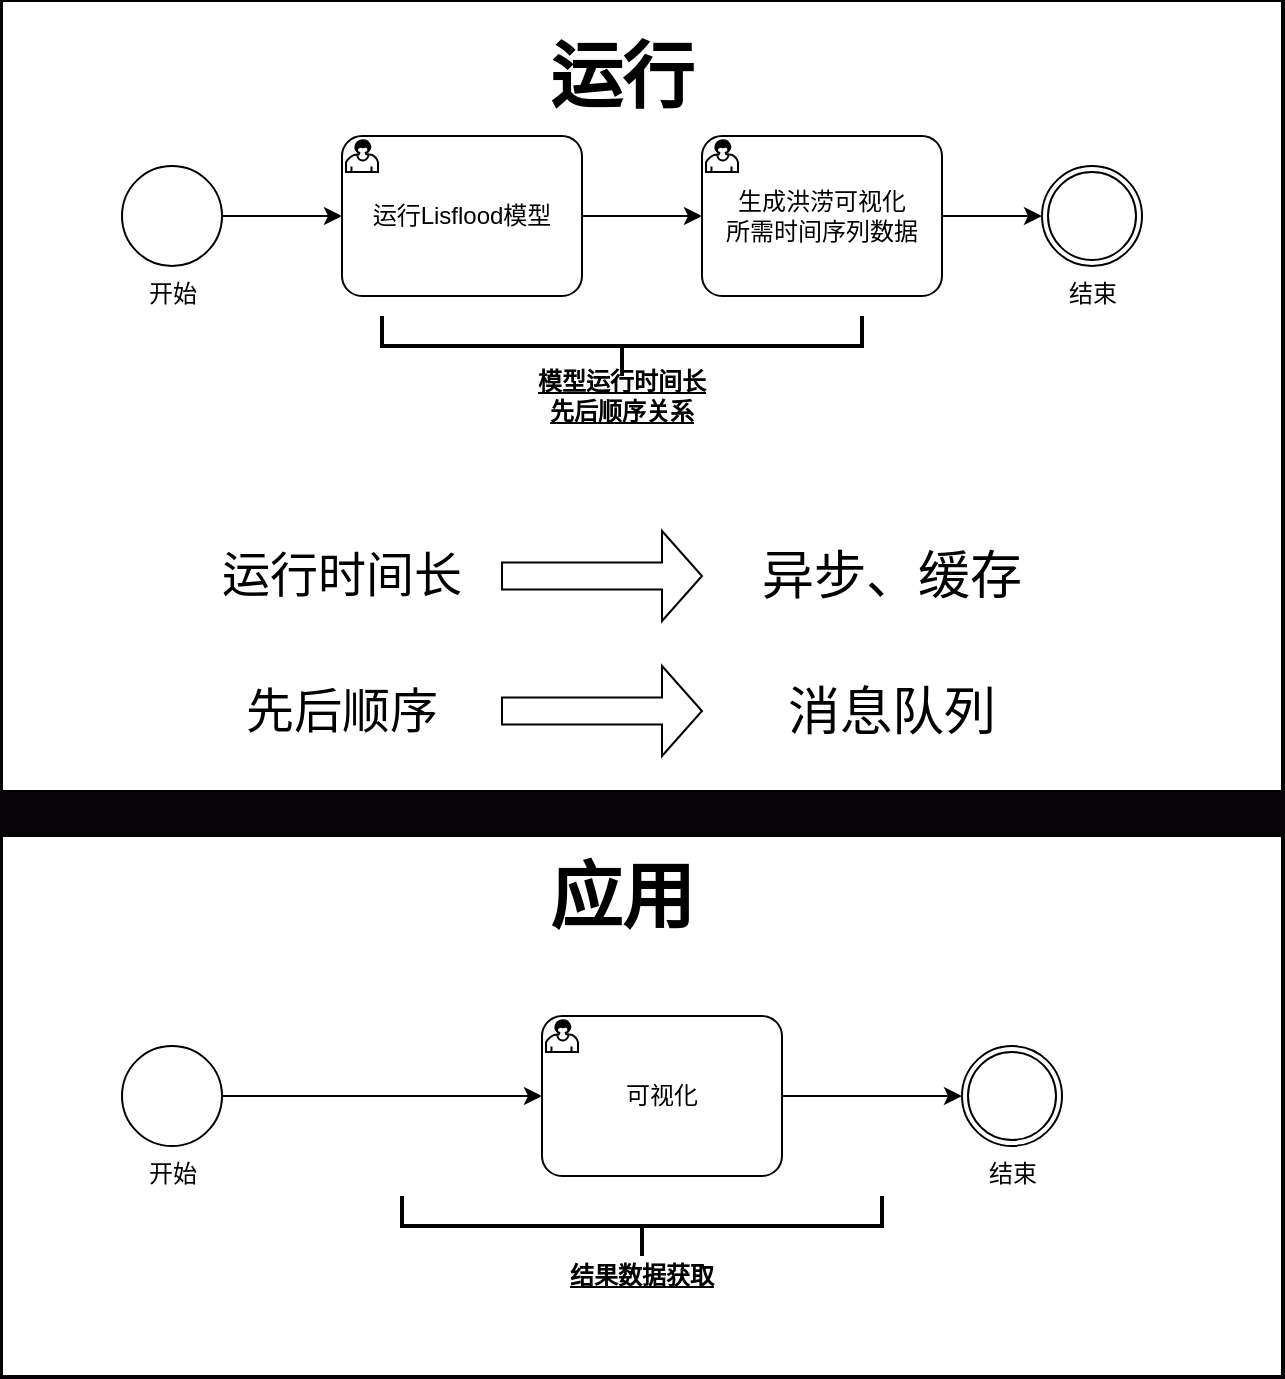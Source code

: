 <mxfile version="24.0.0" type="github">
  <diagram name="第 1 页" id="OzjiZXIuu_ywZxEzUD-4">
    <mxGraphModel dx="1677" dy="983" grid="1" gridSize="10" guides="1" tooltips="1" connect="1" arrows="1" fold="1" page="1" pageScale="1" pageWidth="827" pageHeight="1169" background="#050305" math="0" shadow="0">
      <root>
        <mxCell id="0" />
        <mxCell id="1" parent="0" />
        <mxCell id="WzrB27unxxDF3hPiiffK-23" value="" style="rounded=0;whiteSpace=wrap;html=1;labelBackgroundColor=#000000;" vertex="1" parent="1">
          <mxGeometry x="110" y="172.5" width="640" height="395" as="geometry" />
        </mxCell>
        <mxCell id="WzrB27unxxDF3hPiiffK-10" style="edgeStyle=orthogonalEdgeStyle;rounded=0;orthogonalLoop=1;jettySize=auto;html=1;labelBackgroundColor=none;fontColor=default;" edge="1" parent="1" source="WzrB27unxxDF3hPiiffK-3" target="WzrB27unxxDF3hPiiffK-4">
          <mxGeometry relative="1" as="geometry" />
        </mxCell>
        <mxCell id="WzrB27unxxDF3hPiiffK-3" value="运行Lisflood模型" style="points=[[0.25,0,0],[0.5,0,0],[0.75,0,0],[1,0.25,0],[1,0.5,0],[1,0.75,0],[0.75,1,0],[0.5,1,0],[0.25,1,0],[0,0.75,0],[0,0.5,0],[0,0.25,0]];shape=mxgraph.bpmn.task;whiteSpace=wrap;rectStyle=rounded;size=10;html=1;container=1;expand=0;collapsible=0;taskMarker=user;labelBackgroundColor=none;" vertex="1" parent="1">
          <mxGeometry x="280" y="240" width="120" height="80" as="geometry" />
        </mxCell>
        <mxCell id="WzrB27unxxDF3hPiiffK-11" style="edgeStyle=orthogonalEdgeStyle;rounded=0;orthogonalLoop=1;jettySize=auto;html=1;labelBackgroundColor=none;fontColor=default;" edge="1" parent="1" source="WzrB27unxxDF3hPiiffK-4" target="WzrB27unxxDF3hPiiffK-6">
          <mxGeometry relative="1" as="geometry" />
        </mxCell>
        <mxCell id="WzrB27unxxDF3hPiiffK-4" value="生成洪涝可视化&lt;div&gt;所需时间序列数据&lt;/div&gt;" style="points=[[0.25,0,0],[0.5,0,0],[0.75,0,0],[1,0.25,0],[1,0.5,0],[1,0.75,0],[0.75,1,0],[0.5,1,0],[0.25,1,0],[0,0.75,0],[0,0.5,0],[0,0.25,0]];shape=mxgraph.bpmn.task;whiteSpace=wrap;rectStyle=rounded;size=10;html=1;container=1;expand=0;collapsible=0;taskMarker=user;labelBackgroundColor=none;" vertex="1" parent="1">
          <mxGeometry x="460" y="240" width="120" height="80" as="geometry" />
        </mxCell>
        <mxCell id="WzrB27unxxDF3hPiiffK-7" style="edgeStyle=orthogonalEdgeStyle;rounded=0;orthogonalLoop=1;jettySize=auto;html=1;labelBackgroundColor=none;fontColor=default;" edge="1" parent="1" source="WzrB27unxxDF3hPiiffK-5" target="WzrB27unxxDF3hPiiffK-3">
          <mxGeometry relative="1" as="geometry" />
        </mxCell>
        <mxCell id="WzrB27unxxDF3hPiiffK-5" value="开始" style="points=[[0.145,0.145,0],[0.5,0,0],[0.855,0.145,0],[1,0.5,0],[0.855,0.855,0],[0.5,1,0],[0.145,0.855,0],[0,0.5,0]];shape=mxgraph.bpmn.event;html=1;verticalLabelPosition=bottom;labelBackgroundColor=none;verticalAlign=top;align=center;perimeter=ellipsePerimeter;outlineConnect=0;aspect=fixed;outline=standard;symbol=general;" vertex="1" parent="1">
          <mxGeometry x="170" y="255" width="50" height="50" as="geometry" />
        </mxCell>
        <mxCell id="WzrB27unxxDF3hPiiffK-6" value="结束" style="points=[[0.145,0.145,0],[0.5,0,0],[0.855,0.145,0],[1,0.5,0],[0.855,0.855,0],[0.5,1,0],[0.145,0.855,0],[0,0.5,0]];shape=mxgraph.bpmn.event;html=1;verticalLabelPosition=bottom;labelBackgroundColor=none;verticalAlign=top;align=center;perimeter=ellipsePerimeter;outlineConnect=0;aspect=fixed;outline=throwing;symbol=general;" vertex="1" parent="1">
          <mxGeometry x="630" y="255" width="50" height="50" as="geometry" />
        </mxCell>
        <mxCell id="WzrB27unxxDF3hPiiffK-14" value="" style="strokeWidth=2;html=1;shape=mxgraph.flowchart.annotation_2;align=left;labelPosition=right;pointerEvents=1;direction=north;labelBackgroundColor=none;" vertex="1" parent="1">
          <mxGeometry x="300" y="330" width="240" height="30" as="geometry" />
        </mxCell>
        <mxCell id="WzrB27unxxDF3hPiiffK-15" value="模型运行时间长&lt;div&gt;先后顺序关系&lt;/div&gt;" style="text;html=1;align=center;verticalAlign=middle;whiteSpace=wrap;rounded=0;fontStyle=5;labelBackgroundColor=none;" vertex="1" parent="1">
          <mxGeometry x="370" y="355" width="100" height="30" as="geometry" />
        </mxCell>
        <mxCell id="WzrB27unxxDF3hPiiffK-16" value="&lt;font style=&quot;font-size: 24px;&quot;&gt;运行时间长&lt;/font&gt;" style="text;html=1;align=center;verticalAlign=middle;whiteSpace=wrap;rounded=0;labelBackgroundColor=none;" vertex="1" parent="1">
          <mxGeometry x="210" y="440" width="140" height="40" as="geometry" />
        </mxCell>
        <mxCell id="WzrB27unxxDF3hPiiffK-17" value="" style="shape=singleArrow;whiteSpace=wrap;html=1;labelBackgroundColor=none;" vertex="1" parent="1">
          <mxGeometry x="360" y="437.5" width="100" height="45" as="geometry" />
        </mxCell>
        <mxCell id="WzrB27unxxDF3hPiiffK-18" value="异步、缓存" style="text;html=1;align=center;verticalAlign=middle;whiteSpace=wrap;rounded=0;fontSize=26;labelBackgroundColor=none;" vertex="1" parent="1">
          <mxGeometry x="480" y="445" width="150" height="30" as="geometry" />
        </mxCell>
        <mxCell id="WzrB27unxxDF3hPiiffK-19" value="&lt;span style=&quot;font-size: 24px;&quot;&gt;先后顺序&lt;/span&gt;" style="text;html=1;align=center;verticalAlign=middle;whiteSpace=wrap;rounded=0;labelBackgroundColor=none;" vertex="1" parent="1">
          <mxGeometry x="210" y="507.5" width="140" height="40" as="geometry" />
        </mxCell>
        <mxCell id="WzrB27unxxDF3hPiiffK-20" value="" style="shape=singleArrow;whiteSpace=wrap;html=1;labelBackgroundColor=none;" vertex="1" parent="1">
          <mxGeometry x="360" y="505" width="100" height="45" as="geometry" />
        </mxCell>
        <mxCell id="WzrB27unxxDF3hPiiffK-21" value="消息队列" style="text;html=1;align=center;verticalAlign=middle;whiteSpace=wrap;rounded=0;fontSize=26;labelBackgroundColor=none;" vertex="1" parent="1">
          <mxGeometry x="480" y="512.5" width="150" height="30" as="geometry" />
        </mxCell>
        <mxCell id="WzrB27unxxDF3hPiiffK-24" value="&lt;font style=&quot;font-size: 36px;&quot;&gt;&lt;b&gt;运行&lt;/b&gt;&lt;/font&gt;" style="text;html=1;align=center;verticalAlign=middle;whiteSpace=wrap;rounded=0;labelBackgroundColor=none;" vertex="1" parent="1">
          <mxGeometry x="340" y="195" width="160" height="30" as="geometry" />
        </mxCell>
        <mxCell id="WzrB27unxxDF3hPiiffK-25" value="" style="rounded=0;whiteSpace=wrap;html=1;labelBackgroundColor=none;" vertex="1" parent="1">
          <mxGeometry x="110" y="590" width="640" height="270" as="geometry" />
        </mxCell>
        <mxCell id="WzrB27unxxDF3hPiiffK-50" style="edgeStyle=orthogonalEdgeStyle;rounded=0;orthogonalLoop=1;jettySize=auto;html=1;labelBackgroundColor=none;fontColor=default;" edge="1" parent="1" source="WzrB27unxxDF3hPiiffK-27" target="WzrB27unxxDF3hPiiffK-32">
          <mxGeometry relative="1" as="geometry" />
        </mxCell>
        <mxCell id="WzrB27unxxDF3hPiiffK-27" value="可视化" style="points=[[0.25,0,0],[0.5,0,0],[0.75,0,0],[1,0.25,0],[1,0.5,0],[1,0.75,0],[0.75,1,0],[0.5,1,0],[0.25,1,0],[0,0.75,0],[0,0.5,0],[0,0.25,0]];shape=mxgraph.bpmn.task;whiteSpace=wrap;rectStyle=rounded;size=10;html=1;container=1;expand=0;collapsible=0;taskMarker=user;labelBackgroundColor=none;" vertex="1" parent="1">
          <mxGeometry x="380" y="680" width="120" height="80" as="geometry" />
        </mxCell>
        <mxCell id="WzrB27unxxDF3hPiiffK-30" style="edgeStyle=orthogonalEdgeStyle;rounded=0;orthogonalLoop=1;jettySize=auto;html=1;labelBackgroundColor=none;fontColor=default;" edge="1" parent="1" source="WzrB27unxxDF3hPiiffK-31" target="WzrB27unxxDF3hPiiffK-27">
          <mxGeometry relative="1" as="geometry" />
        </mxCell>
        <mxCell id="WzrB27unxxDF3hPiiffK-31" value="开始" style="points=[[0.145,0.145,0],[0.5,0,0],[0.855,0.145,0],[1,0.5,0],[0.855,0.855,0],[0.5,1,0],[0.145,0.855,0],[0,0.5,0]];shape=mxgraph.bpmn.event;html=1;verticalLabelPosition=bottom;labelBackgroundColor=none;verticalAlign=top;align=center;perimeter=ellipsePerimeter;outlineConnect=0;aspect=fixed;outline=standard;symbol=general;" vertex="1" parent="1">
          <mxGeometry x="170" y="695" width="50" height="50" as="geometry" />
        </mxCell>
        <mxCell id="WzrB27unxxDF3hPiiffK-32" value="结束" style="points=[[0.145,0.145,0],[0.5,0,0],[0.855,0.145,0],[1,0.5,0],[0.855,0.855,0],[0.5,1,0],[0.145,0.855,0],[0,0.5,0]];shape=mxgraph.bpmn.event;html=1;verticalLabelPosition=bottom;labelBackgroundColor=none;verticalAlign=top;align=center;perimeter=ellipsePerimeter;outlineConnect=0;aspect=fixed;outline=throwing;symbol=general;" vertex="1" parent="1">
          <mxGeometry x="590" y="695" width="50" height="50" as="geometry" />
        </mxCell>
        <mxCell id="WzrB27unxxDF3hPiiffK-41" value="&lt;span style=&quot;font-size: 36px;&quot;&gt;&lt;b&gt;应用&lt;/b&gt;&lt;/span&gt;" style="text;html=1;align=center;verticalAlign=middle;whiteSpace=wrap;rounded=0;labelBackgroundColor=none;" vertex="1" parent="1">
          <mxGeometry x="340" y="605" width="160" height="30" as="geometry" />
        </mxCell>
        <mxCell id="WzrB27unxxDF3hPiiffK-51" value="" style="strokeWidth=2;html=1;shape=mxgraph.flowchart.annotation_2;align=left;labelPosition=right;pointerEvents=1;direction=north;labelBackgroundColor=none;" vertex="1" parent="1">
          <mxGeometry x="310" y="770" width="240" height="30" as="geometry" />
        </mxCell>
        <mxCell id="WzrB27unxxDF3hPiiffK-52" value="结果数据获取" style="text;html=1;align=center;verticalAlign=middle;whiteSpace=wrap;rounded=0;fontStyle=5;labelBackgroundColor=none;" vertex="1" parent="1">
          <mxGeometry x="380" y="795" width="100" height="30" as="geometry" />
        </mxCell>
      </root>
    </mxGraphModel>
  </diagram>
</mxfile>

